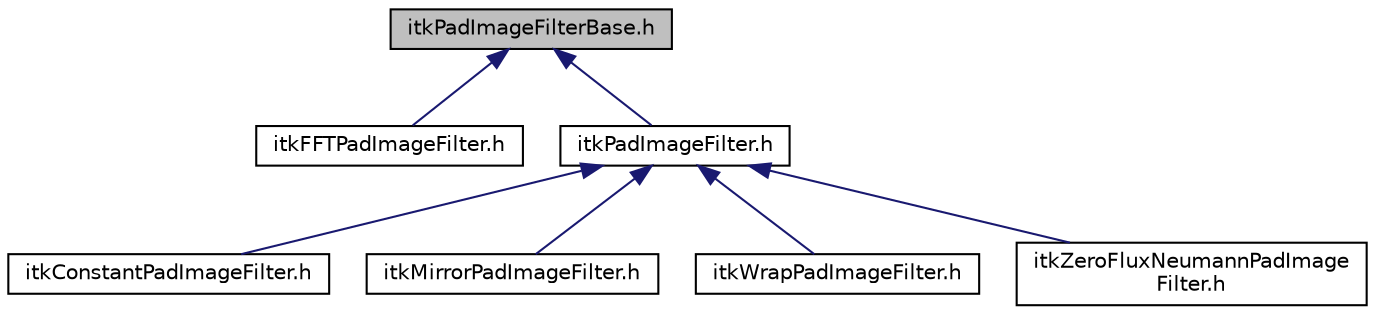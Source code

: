 digraph "itkPadImageFilterBase.h"
{
 // LATEX_PDF_SIZE
  edge [fontname="Helvetica",fontsize="10",labelfontname="Helvetica",labelfontsize="10"];
  node [fontname="Helvetica",fontsize="10",shape=record];
  Node1 [label="itkPadImageFilterBase.h",height=0.2,width=0.4,color="black", fillcolor="grey75", style="filled", fontcolor="black",tooltip=" "];
  Node1 -> Node2 [dir="back",color="midnightblue",fontsize="10",style="solid",fontname="Helvetica"];
  Node2 [label="itkFFTPadImageFilter.h",height=0.2,width=0.4,color="black", fillcolor="white", style="filled",URL="$itkFFTPadImageFilter_8h.html",tooltip=" "];
  Node1 -> Node3 [dir="back",color="midnightblue",fontsize="10",style="solid",fontname="Helvetica"];
  Node3 [label="itkPadImageFilter.h",height=0.2,width=0.4,color="black", fillcolor="white", style="filled",URL="$itkPadImageFilter_8h.html",tooltip=" "];
  Node3 -> Node4 [dir="back",color="midnightblue",fontsize="10",style="solid",fontname="Helvetica"];
  Node4 [label="itkConstantPadImageFilter.h",height=0.2,width=0.4,color="black", fillcolor="white", style="filled",URL="$itkConstantPadImageFilter_8h.html",tooltip=" "];
  Node3 -> Node5 [dir="back",color="midnightblue",fontsize="10",style="solid",fontname="Helvetica"];
  Node5 [label="itkMirrorPadImageFilter.h",height=0.2,width=0.4,color="black", fillcolor="white", style="filled",URL="$itkMirrorPadImageFilter_8h.html",tooltip=" "];
  Node3 -> Node6 [dir="back",color="midnightblue",fontsize="10",style="solid",fontname="Helvetica"];
  Node6 [label="itkWrapPadImageFilter.h",height=0.2,width=0.4,color="black", fillcolor="white", style="filled",URL="$itkWrapPadImageFilter_8h.html",tooltip=" "];
  Node3 -> Node7 [dir="back",color="midnightblue",fontsize="10",style="solid",fontname="Helvetica"];
  Node7 [label="itkZeroFluxNeumannPadImage\lFilter.h",height=0.2,width=0.4,color="black", fillcolor="white", style="filled",URL="$itkZeroFluxNeumannPadImageFilter_8h.html",tooltip=" "];
}
